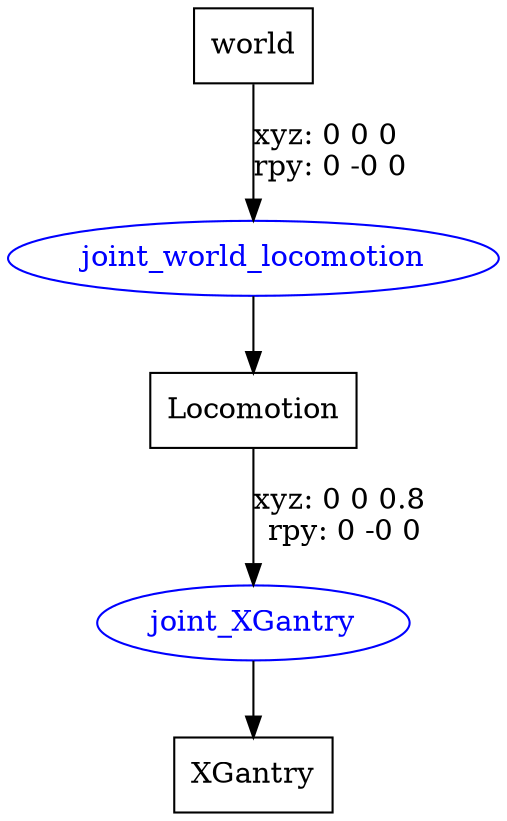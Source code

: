 digraph G {
node [shape=box];
"world" [label="world"];
"Locomotion" [label="Locomotion"];
"XGantry" [label="XGantry"];
node [shape=ellipse, color=blue, fontcolor=blue];
"world" -> "joint_world_locomotion" [label="xyz: 0 0 0 \nrpy: 0 -0 0"]
"joint_world_locomotion" -> "Locomotion"
"Locomotion" -> "joint_XGantry" [label="xyz: 0 0 0.8 \nrpy: 0 -0 0"]
"joint_XGantry" -> "XGantry"
}
